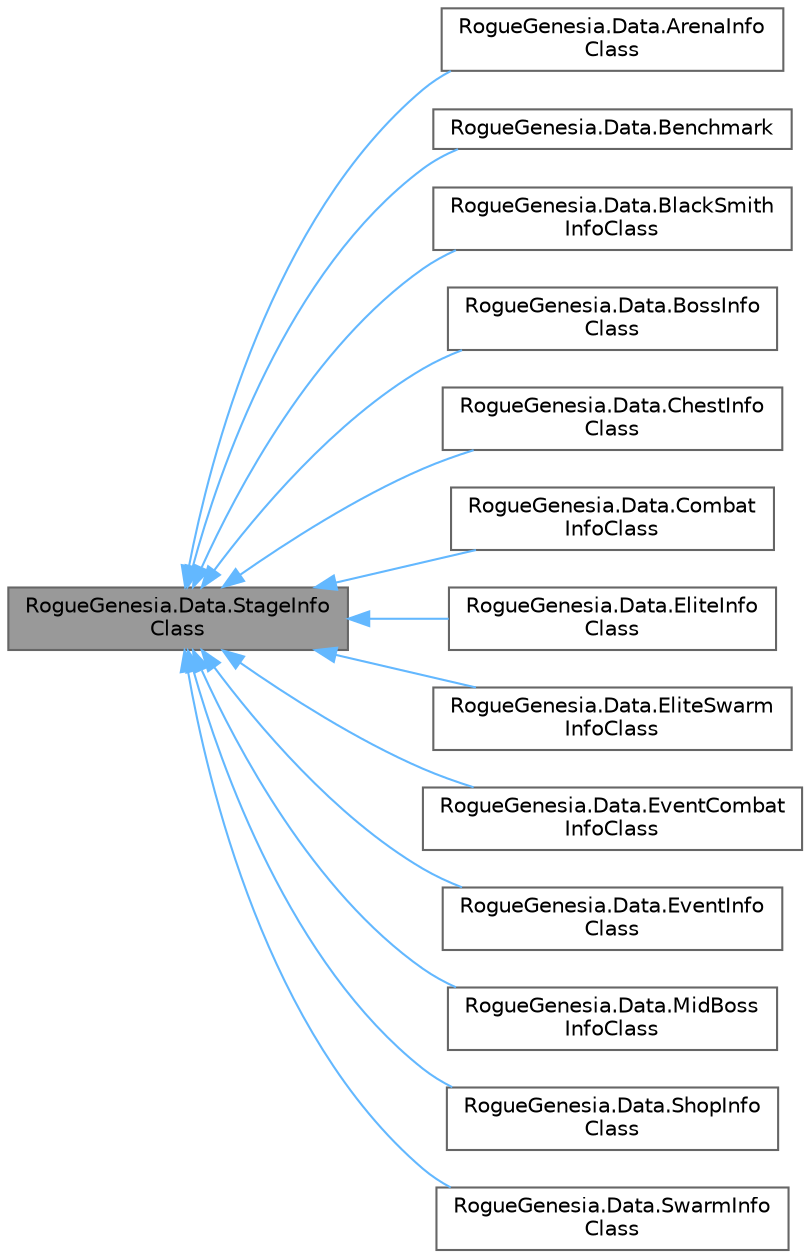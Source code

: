 digraph "RogueGenesia.Data.StageInfoClass"
{
 // LATEX_PDF_SIZE
  bgcolor="transparent";
  edge [fontname=Helvetica,fontsize=10,labelfontname=Helvetica,labelfontsize=10];
  node [fontname=Helvetica,fontsize=10,shape=box,height=0.2,width=0.4];
  rankdir="LR";
  Node1 [label="RogueGenesia.Data.StageInfo\lClass",height=0.2,width=0.4,color="gray40", fillcolor="grey60", style="filled", fontcolor="black",tooltip=" "];
  Node1 -> Node2 [dir="back",color="steelblue1",style="solid"];
  Node2 [label="RogueGenesia.Data.ArenaInfo\lClass",height=0.2,width=0.4,color="gray40", fillcolor="white", style="filled",URL="$class_rogue_genesia_1_1_data_1_1_arena_info_class.html",tooltip=" "];
  Node1 -> Node3 [dir="back",color="steelblue1",style="solid"];
  Node3 [label="RogueGenesia.Data.Benchmark",height=0.2,width=0.4,color="gray40", fillcolor="white", style="filled",URL="$class_rogue_genesia_1_1_data_1_1_benchmark.html",tooltip=" "];
  Node1 -> Node4 [dir="back",color="steelblue1",style="solid"];
  Node4 [label="RogueGenesia.Data.BlackSmith\lInfoClass",height=0.2,width=0.4,color="gray40", fillcolor="white", style="filled",URL="$class_rogue_genesia_1_1_data_1_1_black_smith_info_class.html",tooltip=" "];
  Node1 -> Node5 [dir="back",color="steelblue1",style="solid"];
  Node5 [label="RogueGenesia.Data.BossInfo\lClass",height=0.2,width=0.4,color="gray40", fillcolor="white", style="filled",URL="$class_rogue_genesia_1_1_data_1_1_boss_info_class.html",tooltip=" "];
  Node1 -> Node6 [dir="back",color="steelblue1",style="solid"];
  Node6 [label="RogueGenesia.Data.ChestInfo\lClass",height=0.2,width=0.4,color="gray40", fillcolor="white", style="filled",URL="$class_rogue_genesia_1_1_data_1_1_chest_info_class.html",tooltip=" "];
  Node1 -> Node7 [dir="back",color="steelblue1",style="solid"];
  Node7 [label="RogueGenesia.Data.Combat\lInfoClass",height=0.2,width=0.4,color="gray40", fillcolor="white", style="filled",URL="$class_rogue_genesia_1_1_data_1_1_combat_info_class.html",tooltip=" "];
  Node1 -> Node8 [dir="back",color="steelblue1",style="solid"];
  Node8 [label="RogueGenesia.Data.EliteInfo\lClass",height=0.2,width=0.4,color="gray40", fillcolor="white", style="filled",URL="$class_rogue_genesia_1_1_data_1_1_elite_info_class.html",tooltip=" "];
  Node1 -> Node9 [dir="back",color="steelblue1",style="solid"];
  Node9 [label="RogueGenesia.Data.EliteSwarm\lInfoClass",height=0.2,width=0.4,color="gray40", fillcolor="white", style="filled",URL="$class_rogue_genesia_1_1_data_1_1_elite_swarm_info_class.html",tooltip=" "];
  Node1 -> Node10 [dir="back",color="steelblue1",style="solid"];
  Node10 [label="RogueGenesia.Data.EventCombat\lInfoClass",height=0.2,width=0.4,color="gray40", fillcolor="white", style="filled",URL="$class_rogue_genesia_1_1_data_1_1_event_combat_info_class.html",tooltip=" "];
  Node1 -> Node11 [dir="back",color="steelblue1",style="solid"];
  Node11 [label="RogueGenesia.Data.EventInfo\lClass",height=0.2,width=0.4,color="gray40", fillcolor="white", style="filled",URL="$class_rogue_genesia_1_1_data_1_1_event_info_class.html",tooltip=" "];
  Node1 -> Node12 [dir="back",color="steelblue1",style="solid"];
  Node12 [label="RogueGenesia.Data.MidBoss\lInfoClass",height=0.2,width=0.4,color="gray40", fillcolor="white", style="filled",URL="$class_rogue_genesia_1_1_data_1_1_mid_boss_info_class.html",tooltip=" "];
  Node1 -> Node13 [dir="back",color="steelblue1",style="solid"];
  Node13 [label="RogueGenesia.Data.ShopInfo\lClass",height=0.2,width=0.4,color="gray40", fillcolor="white", style="filled",URL="$class_rogue_genesia_1_1_data_1_1_shop_info_class.html",tooltip=" "];
  Node1 -> Node14 [dir="back",color="steelblue1",style="solid"];
  Node14 [label="RogueGenesia.Data.SwarmInfo\lClass",height=0.2,width=0.4,color="gray40", fillcolor="white", style="filled",URL="$class_rogue_genesia_1_1_data_1_1_swarm_info_class.html",tooltip=" "];
}
